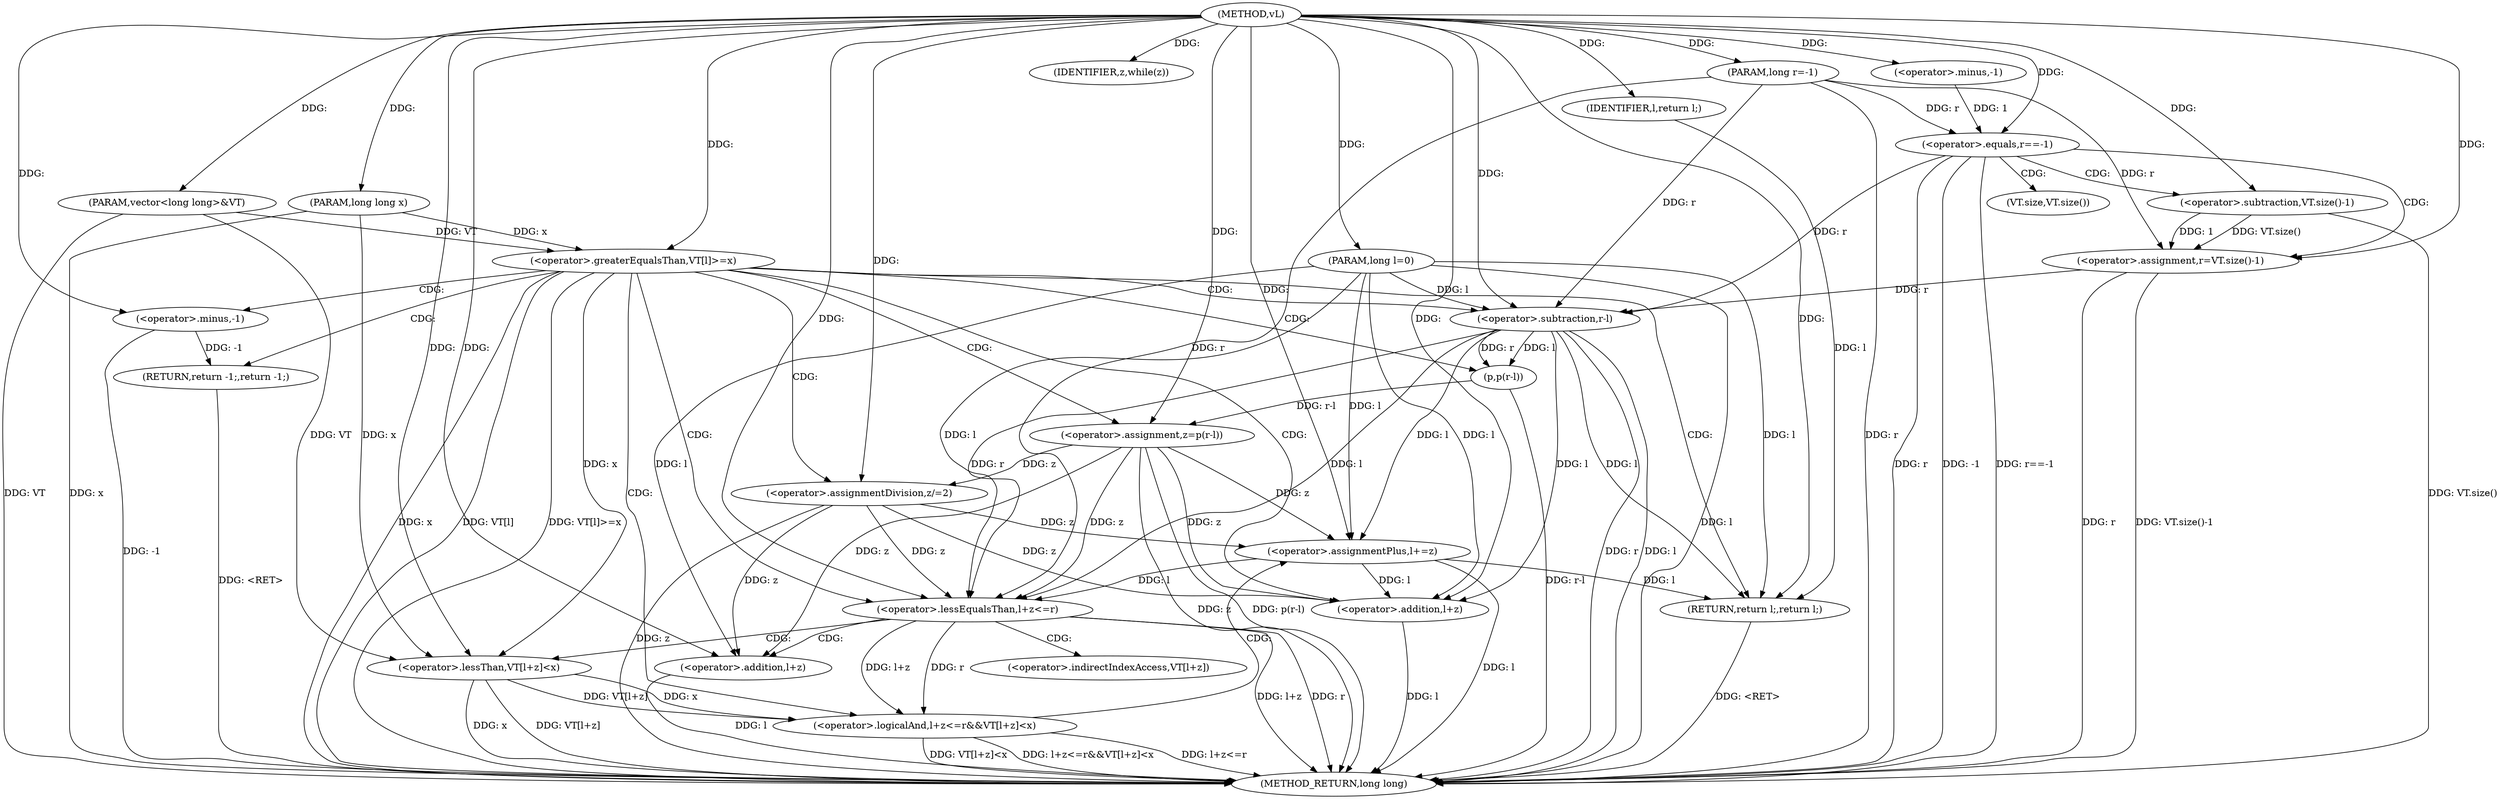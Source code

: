 digraph "vL" {  
"1000493" [label = "(METHOD,vL)" ]
"1000553" [label = "(METHOD_RETURN,long long)" ]
"1000494" [label = "(PARAM,long long x)" ]
"1000495" [label = "(PARAM,vector<long long>&VT)" ]
"1000496" [label = "(PARAM,long l=0)" ]
"1000497" [label = "(PARAM,long r=-1)" ]
"1000521" [label = "(<operator>.assignment,z=p(r-l))" ]
"1000551" [label = "(RETURN,return l;,return l;)" ]
"1000500" [label = "(<operator>.equals,r==-1)" ]
"1000511" [label = "(<operator>.greaterEqualsThan,VT[l]>=x)" ]
"1000528" [label = "(IDENTIFIER,z,while(z))" ]
"1000552" [label = "(IDENTIFIER,l,return l;)" ]
"1000505" [label = "(<operator>.assignment,r=VT.size()-1)" ]
"1000517" [label = "(RETURN,return -1;,return -1;)" ]
"1000523" [label = "(p,p(r-l))" ]
"1000548" [label = "(<operator>.assignmentDivision,z/=2)" ]
"1000502" [label = "(<operator>.minus,-1)" ]
"1000518" [label = "(<operator>.minus,-1)" ]
"1000524" [label = "(<operator>.subtraction,r-l)" ]
"1000531" [label = "(<operator>.logicalAnd,l+z<=r&&VT[l+z]<x)" ]
"1000507" [label = "(<operator>.subtraction,VT.size()-1)" ]
"1000545" [label = "(<operator>.assignmentPlus,l+=z)" ]
"1000532" [label = "(<operator>.lessEqualsThan,l+z<=r)" ]
"1000537" [label = "(<operator>.lessThan,VT[l+z]<x)" ]
"1000533" [label = "(<operator>.addition,l+z)" ]
"1000540" [label = "(<operator>.addition,l+z)" ]
"1000508" [label = "(VT.size,VT.size())" ]
"1000538" [label = "(<operator>.indirectIndexAccess,VT[l+z])" ]
  "1000517" -> "1000553"  [ label = "DDG: <RET>"] 
  "1000551" -> "1000553"  [ label = "DDG: <RET>"] 
  "1000494" -> "1000553"  [ label = "DDG: x"] 
  "1000495" -> "1000553"  [ label = "DDG: VT"] 
  "1000496" -> "1000553"  [ label = "DDG: l"] 
  "1000497" -> "1000553"  [ label = "DDG: r"] 
  "1000500" -> "1000553"  [ label = "DDG: r"] 
  "1000500" -> "1000553"  [ label = "DDG: -1"] 
  "1000500" -> "1000553"  [ label = "DDG: r==-1"] 
  "1000505" -> "1000553"  [ label = "DDG: r"] 
  "1000507" -> "1000553"  [ label = "DDG: VT.size()"] 
  "1000505" -> "1000553"  [ label = "DDG: VT.size()-1"] 
  "1000511" -> "1000553"  [ label = "DDG: VT[l]"] 
  "1000511" -> "1000553"  [ label = "DDG: x"] 
  "1000511" -> "1000553"  [ label = "DDG: VT[l]>=x"] 
  "1000521" -> "1000553"  [ label = "DDG: z"] 
  "1000524" -> "1000553"  [ label = "DDG: r"] 
  "1000524" -> "1000553"  [ label = "DDG: l"] 
  "1000523" -> "1000553"  [ label = "DDG: r-l"] 
  "1000521" -> "1000553"  [ label = "DDG: p(r-l)"] 
  "1000533" -> "1000553"  [ label = "DDG: l"] 
  "1000532" -> "1000553"  [ label = "DDG: l+z"] 
  "1000532" -> "1000553"  [ label = "DDG: r"] 
  "1000531" -> "1000553"  [ label = "DDG: l+z<=r"] 
  "1000540" -> "1000553"  [ label = "DDG: l"] 
  "1000537" -> "1000553"  [ label = "DDG: VT[l+z]"] 
  "1000537" -> "1000553"  [ label = "DDG: x"] 
  "1000531" -> "1000553"  [ label = "DDG: VT[l+z]<x"] 
  "1000531" -> "1000553"  [ label = "DDG: l+z<=r&&VT[l+z]<x"] 
  "1000545" -> "1000553"  [ label = "DDG: l"] 
  "1000548" -> "1000553"  [ label = "DDG: z"] 
  "1000518" -> "1000553"  [ label = "DDG: -1"] 
  "1000493" -> "1000494"  [ label = "DDG: "] 
  "1000493" -> "1000495"  [ label = "DDG: "] 
  "1000493" -> "1000496"  [ label = "DDG: "] 
  "1000493" -> "1000497"  [ label = "DDG: "] 
  "1000523" -> "1000521"  [ label = "DDG: r-l"] 
  "1000552" -> "1000551"  [ label = "DDG: l"] 
  "1000524" -> "1000551"  [ label = "DDG: l"] 
  "1000545" -> "1000551"  [ label = "DDG: l"] 
  "1000496" -> "1000551"  [ label = "DDG: l"] 
  "1000493" -> "1000551"  [ label = "DDG: "] 
  "1000493" -> "1000521"  [ label = "DDG: "] 
  "1000493" -> "1000528"  [ label = "DDG: "] 
  "1000493" -> "1000552"  [ label = "DDG: "] 
  "1000497" -> "1000500"  [ label = "DDG: r"] 
  "1000493" -> "1000500"  [ label = "DDG: "] 
  "1000502" -> "1000500"  [ label = "DDG: 1"] 
  "1000507" -> "1000505"  [ label = "DDG: VT.size()"] 
  "1000507" -> "1000505"  [ label = "DDG: 1"] 
  "1000495" -> "1000511"  [ label = "DDG: VT"] 
  "1000494" -> "1000511"  [ label = "DDG: x"] 
  "1000493" -> "1000511"  [ label = "DDG: "] 
  "1000518" -> "1000517"  [ label = "DDG: -1"] 
  "1000524" -> "1000523"  [ label = "DDG: l"] 
  "1000524" -> "1000523"  [ label = "DDG: r"] 
  "1000493" -> "1000548"  [ label = "DDG: "] 
  "1000493" -> "1000502"  [ label = "DDG: "] 
  "1000497" -> "1000505"  [ label = "DDG: r"] 
  "1000493" -> "1000505"  [ label = "DDG: "] 
  "1000500" -> "1000524"  [ label = "DDG: r"] 
  "1000505" -> "1000524"  [ label = "DDG: r"] 
  "1000497" -> "1000524"  [ label = "DDG: r"] 
  "1000493" -> "1000524"  [ label = "DDG: "] 
  "1000496" -> "1000524"  [ label = "DDG: l"] 
  "1000521" -> "1000548"  [ label = "DDG: z"] 
  "1000493" -> "1000507"  [ label = "DDG: "] 
  "1000493" -> "1000518"  [ label = "DDG: "] 
  "1000532" -> "1000531"  [ label = "DDG: l+z"] 
  "1000532" -> "1000531"  [ label = "DDG: r"] 
  "1000537" -> "1000531"  [ label = "DDG: VT[l+z]"] 
  "1000537" -> "1000531"  [ label = "DDG: x"] 
  "1000493" -> "1000545"  [ label = "DDG: "] 
  "1000521" -> "1000545"  [ label = "DDG: z"] 
  "1000548" -> "1000545"  [ label = "DDG: z"] 
  "1000524" -> "1000532"  [ label = "DDG: l"] 
  "1000545" -> "1000532"  [ label = "DDG: l"] 
  "1000496" -> "1000532"  [ label = "DDG: l"] 
  "1000493" -> "1000532"  [ label = "DDG: "] 
  "1000521" -> "1000532"  [ label = "DDG: z"] 
  "1000548" -> "1000532"  [ label = "DDG: z"] 
  "1000524" -> "1000532"  [ label = "DDG: r"] 
  "1000497" -> "1000532"  [ label = "DDG: r"] 
  "1000495" -> "1000537"  [ label = "DDG: VT"] 
  "1000511" -> "1000537"  [ label = "DDG: x"] 
  "1000494" -> "1000537"  [ label = "DDG: x"] 
  "1000493" -> "1000537"  [ label = "DDG: "] 
  "1000496" -> "1000545"  [ label = "DDG: l"] 
  "1000524" -> "1000545"  [ label = "DDG: l"] 
  "1000524" -> "1000533"  [ label = "DDG: l"] 
  "1000545" -> "1000533"  [ label = "DDG: l"] 
  "1000496" -> "1000533"  [ label = "DDG: l"] 
  "1000493" -> "1000533"  [ label = "DDG: "] 
  "1000521" -> "1000533"  [ label = "DDG: z"] 
  "1000548" -> "1000533"  [ label = "DDG: z"] 
  "1000496" -> "1000540"  [ label = "DDG: l"] 
  "1000493" -> "1000540"  [ label = "DDG: "] 
  "1000521" -> "1000540"  [ label = "DDG: z"] 
  "1000548" -> "1000540"  [ label = "DDG: z"] 
  "1000500" -> "1000508"  [ label = "CDG: "] 
  "1000500" -> "1000505"  [ label = "CDG: "] 
  "1000500" -> "1000507"  [ label = "CDG: "] 
  "1000511" -> "1000518"  [ label = "CDG: "] 
  "1000511" -> "1000524"  [ label = "CDG: "] 
  "1000511" -> "1000523"  [ label = "CDG: "] 
  "1000511" -> "1000521"  [ label = "CDG: "] 
  "1000511" -> "1000551"  [ label = "CDG: "] 
  "1000511" -> "1000517"  [ label = "CDG: "] 
  "1000511" -> "1000548"  [ label = "CDG: "] 
  "1000511" -> "1000531"  [ label = "CDG: "] 
  "1000511" -> "1000532"  [ label = "CDG: "] 
  "1000511" -> "1000533"  [ label = "CDG: "] 
  "1000531" -> "1000545"  [ label = "CDG: "] 
  "1000532" -> "1000540"  [ label = "CDG: "] 
  "1000532" -> "1000538"  [ label = "CDG: "] 
  "1000532" -> "1000537"  [ label = "CDG: "] 
}
